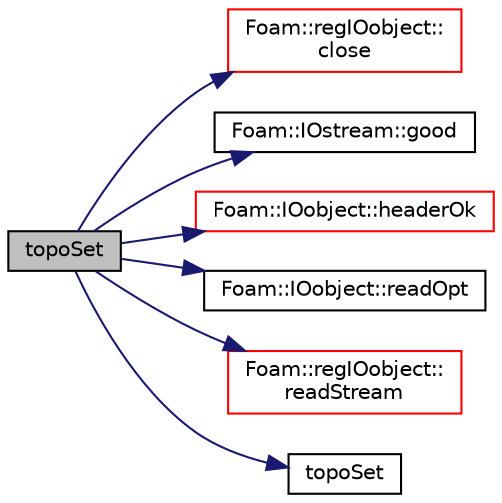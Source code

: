 digraph "topoSet"
{
  bgcolor="transparent";
  edge [fontname="Helvetica",fontsize="10",labelfontname="Helvetica",labelfontsize="10"];
  node [fontname="Helvetica",fontsize="10",shape=record];
  rankdir="LR";
  Node319 [label="topoSet",height=0.2,width=0.4,color="black", fillcolor="grey75", style="filled", fontcolor="black"];
  Node319 -> Node320 [color="midnightblue",fontsize="10",style="solid",fontname="Helvetica"];
  Node320 [label="Foam::regIOobject::\lclose",height=0.2,width=0.4,color="red",URL="$a27441.html#a5ae591df94fc66ccb85cbb6565368bca",tooltip="Close Istream. "];
  Node319 -> Node336 [color="midnightblue",fontsize="10",style="solid",fontname="Helvetica"];
  Node336 [label="Foam::IOstream::good",height=0.2,width=0.4,color="black",URL="$a27333.html#abdcc7f96f487faadc7769afcf58fe992",tooltip="Return true if next operation might succeed. "];
  Node319 -> Node337 [color="midnightblue",fontsize="10",style="solid",fontname="Helvetica"];
  Node337 [label="Foam::IOobject::headerOk",height=0.2,width=0.4,color="red",URL="$a27249.html#a9d4879c850ce41d945ff77e788de3a23",tooltip="Read and check header info. "];
  Node319 -> Node338 [color="midnightblue",fontsize="10",style="solid",fontname="Helvetica"];
  Node338 [label="Foam::IOobject::readOpt",height=0.2,width=0.4,color="black",URL="$a27249.html#a81b608e0b8d8e2a8f1bc927cd6076c59"];
  Node319 -> Node339 [color="midnightblue",fontsize="10",style="solid",fontname="Helvetica"];
  Node339 [label="Foam::regIOobject::\lreadStream",height=0.2,width=0.4,color="red",URL="$a27441.html#a1cab0be4cd0a737bfcdd4e43a032d3fd",tooltip="Return Istream and check object type against that given. "];
  Node319 -> Node632 [color="midnightblue",fontsize="10",style="solid",fontname="Helvetica"];
  Node632 [label="topoSet",height=0.2,width=0.4,color="black",URL="$a26597.html#aaa6634bed9f13ac586ef8e28800a67a3",tooltip="Disallow default bitwise copy construct. "];
}
